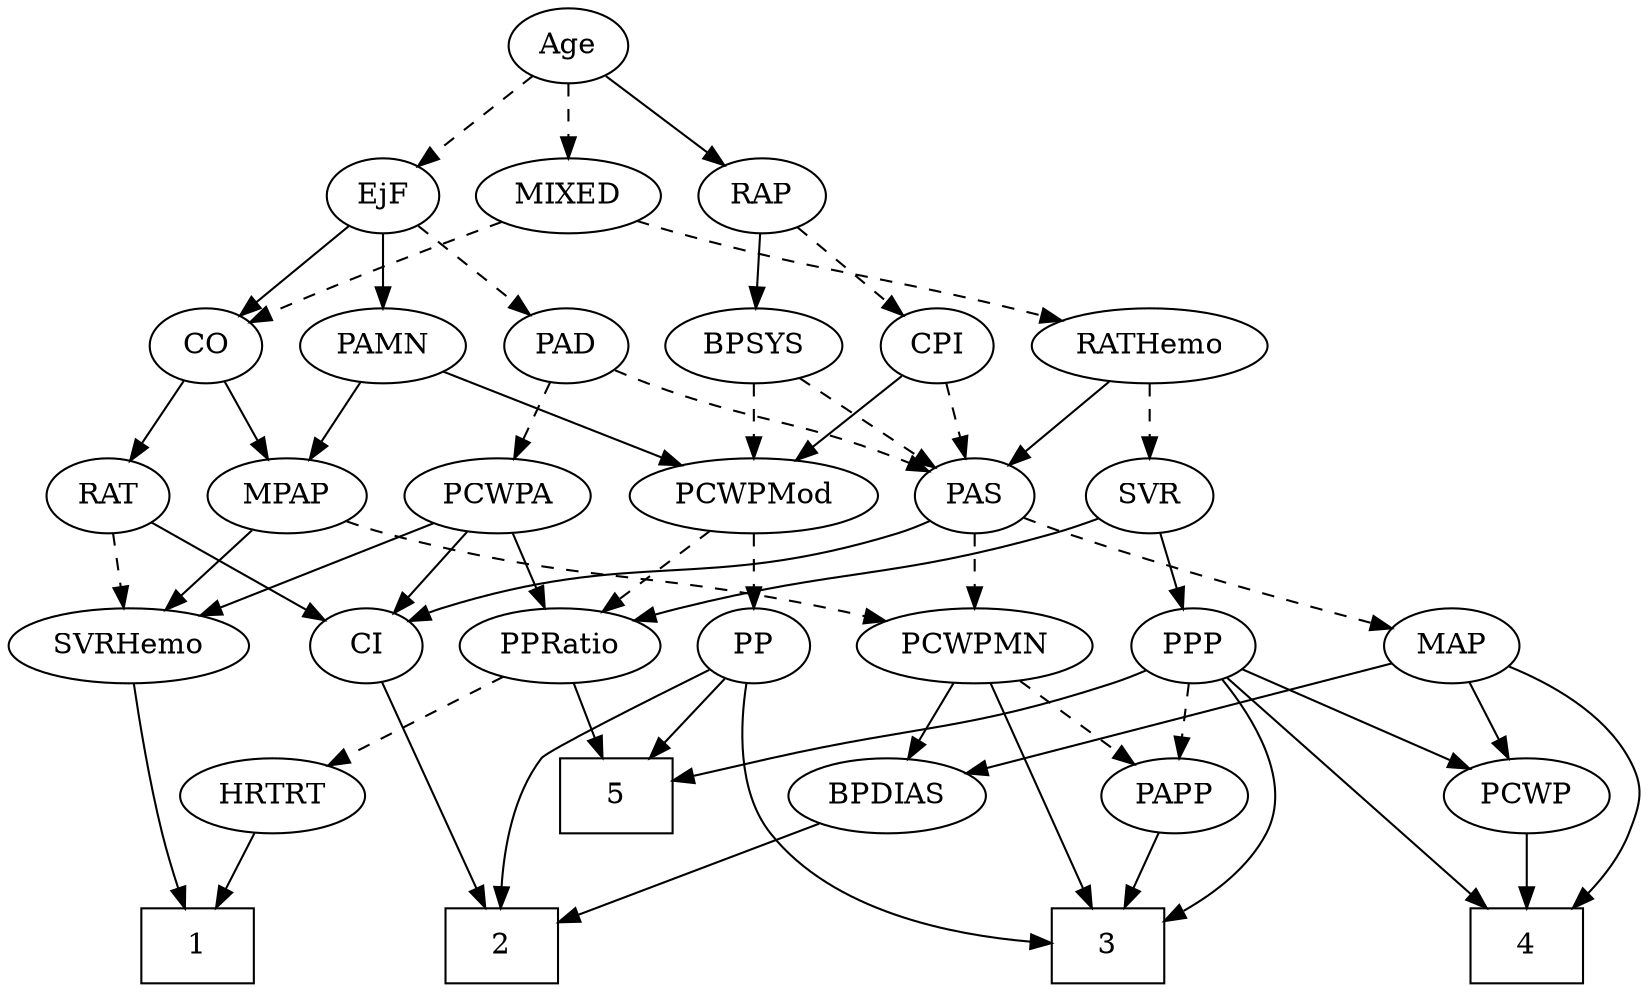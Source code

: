 strict digraph {
	graph [bb="0,0,723.15,468"];
	node [label="\N"];
	1	[height=0.5,
		pos="63.046,18",
		shape=box,
		width=0.75];
	2	[height=0.5,
		pos="203.05,18",
		shape=box,
		width=0.75];
	3	[height=0.5,
		pos="483.05,18",
		shape=box,
		width=0.75];
	4	[height=0.5,
		pos="674.05,18",
		shape=box,
		width=0.75];
	5	[height=0.5,
		pos="258.05,90",
		shape=box,
		width=0.75];
	Age	[height=0.5,
		pos="244.05,450",
		width=0.75];
	EjF	[height=0.5,
		pos="159.05,378",
		width=0.75];
	Age -> EjF	[pos="e,175.38,392.46 227.66,435.5 215.07,425.14 197.51,410.67 183.3,398.97",
		style=dashed];
	RAP	[height=0.5,
		pos="330.05,378",
		width=0.77632];
	Age -> RAP	[pos="e,313.22,392.69 260.63,435.5 273.28,425.21 290.9,410.86 305.23,399.2",
		style=solid];
	MIXED	[height=0.5,
		pos="244.05,378",
		width=1.1193];
	Age -> MIXED	[pos="e,244.05,396.1 244.05,431.7 244.05,423.98 244.05,414.71 244.05,406.11",
		style=dashed];
	PAD	[height=0.5,
		pos="242.05,306",
		width=0.79437];
	EjF -> PAD	[pos="e,225.68,320.8 175.44,363.17 187.49,353.01 204.07,339.03 217.67,327.56",
		style=dashed];
	CO	[height=0.5,
		pos="78.046,306",
		width=0.75];
	EjF -> CO	[pos="e,94.015,320.8 143.04,363.17 131.28,353.01 115.11,339.03 101.84,327.56",
		style=solid];
	PAMN	[height=0.5,
		pos="159.05,306",
		width=1.011];
	EjF -> PAMN	[pos="e,159.05,324.1 159.05,359.7 159.05,351.98 159.05,342.71 159.05,334.11",
		style=solid];
	BPSYS	[height=0.5,
		pos="326.05,306",
		width=1.0471];
	RAP -> BPSYS	[pos="e,327.02,324.1 329.06,359.7 328.62,351.98 328.09,342.71 327.59,334.11",
		style=solid];
	CPI	[height=0.5,
		pos="409.05,306",
		width=0.75];
	RAP -> CPI	[pos="e,393.35,320.91 346.03,362.83 357.46,352.71 373.01,338.93 385.8,327.59",
		style=dashed];
	MIXED -> CO	[pos="e,99.279,317.26 214.68,365.55 188.21,355.11 148.3,339.06 114.05,324 112.24,323.21 110.39,322.38 108.53,321.54",
		style=dashed];
	RATHemo	[height=0.5,
		pos="503.05,306",
		width=1.3721];
	MIXED -> RATHemo	[pos="e,466.31,318.08 274.21,366 280.4,363.89 286.91,361.79 293.05,360 359.7,340.6 377.93,341.77 445.05,324 448.82,323 452.72,321.93 456.63,\
320.84",
		style=dashed];
	MPAP	[height=0.5,
		pos="119.05,234",
		width=0.97491];
	PCWPMN	[height=0.5,
		pos="423.05,162",
		width=1.3902];
	MPAP -> PCWPMN	[pos="e,385.44,174.07 145.3,221.93 151.07,219.75 157.21,217.64 163.05,216 249.58,191.69 274.44,200.09 362.05,180 366.44,178.99 371,177.87 \
375.55,176.7",
		style=dashed];
	SVRHemo	[height=0.5,
		pos="50.046,162",
		width=1.3902];
	MPAP -> SVRHemo	[pos="e,66.277,179.47 103.73,217.46 94.873,208.48 83.54,196.98 73.571,186.87",
		style=solid];
	PAS	[height=0.5,
		pos="423.05,234",
		width=0.75];
	BPSYS -> PAS	[pos="e,405.26,247.84 346.14,290.5 360.85,279.89 380.92,265.4 396.88,253.88",
		style=dashed];
	PCWPMod	[height=0.5,
		pos="326.05,234",
		width=1.4443];
	BPSYS -> PCWPMod	[pos="e,326.05,252.1 326.05,287.7 326.05,279.98 326.05,270.71 326.05,262.11",
		style=dashed];
	PAD -> PAS	[pos="e,401.91,245.49 264.18,294.35 269.04,292.15 274.18,289.92 279.05,288 326.1,269.41 340.09,270.84 387.05,252 388.87,251.27 390.74,\
250.49 392.62,249.68",
		style=dashed];
	PCWPA	[height=0.5,
		pos="214.05,234",
		width=1.1555];
	PAD -> PCWPA	[pos="e,220.83,251.96 235.41,288.41 232.18,280.34 228.22,270.43 224.59,261.35",
		style=dashed];
	CO -> MPAP	[pos="e,109.3,251.63 87.555,288.76 92.503,280.32 98.663,269.8 104.22,260.31",
		style=solid];
	RAT	[height=0.5,
		pos="39.046,234",
		width=0.75827];
	CO -> RAT	[pos="e,48.042,251.15 69,288.76 64.226,280.19 58.264,269.49 52.919,259.9",
		style=solid];
	PAS -> PCWPMN	[pos="e,423.05,180.1 423.05,215.7 423.05,207.98 423.05,198.71 423.05,190.11",
		style=dashed];
	MAP	[height=0.5,
		pos="640.05,162",
		width=0.84854];
	PAS -> MAP	[pos="e,613,170.5 445.68,223.66 452.21,221.07 459.38,218.33 466.05,216 512.85,199.65 567.69,183.42 603.11,173.31",
		style=dashed];
	CI	[height=0.5,
		pos="156.05,162",
		width=0.75];
	PAS -> CI	[pos="e,176.61,173.83 402.48,222.17 397.52,219.88 392.18,217.65 387.05,216 303.17,188.96 275.93,207.04 192.05,180 190.12,179.38 188.17,\
178.68 186.21,177.92",
		style=solid];
	PAMN -> MPAP	[pos="e,128.46,251.47 149.57,288.41 144.78,280.04 138.88,269.71 133.54,260.37",
		style=solid];
	PAMN -> PCWPMod	[pos="e,294.14,248.37 185.88,293.75 212.5,282.59 253.68,265.33 284.52,252.41",
		style=solid];
	RATHemo -> PAS	[pos="e,438.7,248.7 484.89,289.12 473.47,279.12 458.62,266.13 446.34,255.38",
		style=solid];
	SVR	[height=0.5,
		pos="503.05,234",
		width=0.77632];
	RATHemo -> SVR	[pos="e,503.05,252.1 503.05,287.7 503.05,279.98 503.05,270.71 503.05,262.11",
		style=dashed];
	CPI -> PAS	[pos="e,419.59,252.28 412.43,288.05 413.98,280.35 415.84,271.03 417.57,262.36",
		style=dashed];
	CPI -> PCWPMod	[pos="e,345.02,251.01 392.65,291.17 381.3,281.6 365.95,268.65 352.84,257.6",
		style=solid];
	RAT -> SVRHemo	[pos="e,47.331,180.28 41.708,216.05 42.92,208.35 44.384,199.03 45.745,190.36",
		style=dashed];
	RAT -> CI	[pos="e,136.4,174.75 58.629,221.28 77.527,209.98 106.34,192.74 127.73,179.94",
		style=solid];
	PPP	[height=0.5,
		pos="522.05,162",
		width=0.75];
	SVR -> PPP	[pos="e,517.49,179.79 507.64,216.05 509.79,208.14 512.4,198.54 514.8,189.69",
		style=solid];
	PPRatio	[height=0.5,
		pos="241.05,162",
		width=1.1013];
	SVR -> PPRatio	[pos="e,270.92,174.02 479.99,223.3 473.31,220.71 465.95,218.06 459.05,216 385.44,194.09 364.02,200.63 290.05,180 286.92,179.13 283.71,\
178.17 280.49,177.16",
		style=solid];
	PP	[height=0.5,
		pos="326.05,162",
		width=0.75];
	PCWPMod -> PP	[pos="e,326.05,180.1 326.05,215.7 326.05,207.98 326.05,198.71 326.05,190.11",
		style=dashed];
	PCWPMod -> PPRatio	[pos="e,259.38,178.1 306.76,217.12 295.11,207.52 280.1,195.16 267.36,184.67",
		style=dashed];
	PCWPA -> SVRHemo	[pos="e,81.073,176.24 185.48,220.81 159.15,209.57 119.79,192.77 90.28,180.17",
		style=solid];
	PCWPA -> PPRatio	[pos="e,234.57,179.79 220.58,216.05 223.67,208.06 227.42,198.33 230.86,189.4",
		style=solid];
	PCWPA -> CI	[pos="e,168.63,178.19 200.59,216.76 193.06,207.68 183.55,196.19 175.25,186.18",
		style=solid];
	PCWPMN -> 3	[pos="e,475.75,36.268 430.16,144.15 440.44,119.84 459.53,74.66 471.74,45.753",
		style=solid];
	BPDIAS	[height=0.5,
		pos="383.05,90",
		width=1.1735];
	PCWPMN -> BPDIAS	[pos="e,392.64,107.79 413.36,144.05 408.65,135.8 402.87,125.7 397.64,116.54",
		style=solid];
	PAPP	[height=0.5,
		pos="513.05,90",
		width=0.88464];
	PCWPMN -> PAPP	[pos="e,494.96,105.07 443.02,145.46 455.89,135.46 472.75,122.34 486.71,111.48",
		style=dashed];
	SVRHemo -> 1	[pos="e,56.808,36.407 48.042,143.84 46.319,125.85 44.604,96.8 48.046,72 49.229,63.475 51.434,54.394 53.796,46.201",
		style=solid];
	BPDIAS -> 2	[pos="e,230.32,29.607 352.92,77.284 321.76,65.169 273.1,46.242 239.73,33.264",
		style=solid];
	MAP -> 4	[pos="e,693.52,36.082 665.06,151.58 683.39,143.2 706.94,128.98 718.05,108 725.53,93.86 723.48,87.049 718.05,72 714.29,61.6 707.51,51.8 \
700.38,43.522",
		style=solid];
	MAP -> BPDIAS	[pos="e,417.67,100.43 612.54,153.51 568.26,141.45 480.76,117.61 427.52,103.11",
		style=solid];
	PCWP	[height=0.5,
		pos="674.05,90",
		width=0.97491];
	MAP -> PCWP	[pos="e,665.81,107.96 648.1,144.41 652.07,136.25 656.94,126.22 661.39,117.07",
		style=solid];
	PP -> 2	[pos="e,202.51,36.204 304.72,150.72 275.11,136.35 224.82,111.62 222.05,108 208.55,90.425 204.14,65.394 202.91,46.351",
		style=solid];
	PP -> 3	[pos="e,455.8,19.962 322.1,144.02 318.63,124.57 316.29,92.708 332.05,72 358.76,36.879 410.45,24.937 445.84,20.931",
		style=solid];
	PP -> 5	[pos="e,274.76,108.2 311.96,146.5 303.25,137.54 291.86,125.81 281.8,115.45",
		style=solid];
	PPP -> 3	[pos="e,510.12,31.283 534.69,146.06 548.34,128.01 566.56,96.953 554.05,72 546.52,56.998 532.52,45.157 518.92,36.507",
		style=solid];
	PPP -> 4	[pos="e,655.7,36.142 537.18,146.87 563.07,122.68 616.15,73.084 648.07,43.268",
		style=solid];
	PPP -> 5	[pos="e,285.45,97.352 500.29,150.97 494.44,148.49 488.07,145.98 482.05,144 473.14,141.08 356.94,113.96 295.52,99.693",
		style=solid];
	PPP -> PCWP	[pos="e,648.76,102.64 543.82,150.97 568.86,139.44 610.28,120.37 639.68,106.83",
		style=solid];
	PPP -> PAPP	[pos="e,515.27,108.28 519.87,144.05 518.88,136.35 517.68,127.03 516.56,118.36",
		style=dashed];
	PPRatio -> 5	[pos="e,253.85,108.28 245.16,144.05 247.05,136.26 249.35,126.82 251.47,118.08",
		style=solid];
	HRTRT	[height=0.5,
		pos="97.046,90",
		width=1.1013];
	PPRatio -> HRTRT	[pos="e,123.42,103.82 214.97,148.32 191.87,137.09 157.95,120.61 132.41,108.19",
		style=dashed];
	PCWP -> 4	[pos="e,674.05,36.104 674.05,71.697 674.05,63.983 674.05,54.712 674.05,46.112",
		style=solid];
	CI -> 2	[pos="e,197.33,36.268 161.62,144.15 169.63,119.94 184.49,75.054 194.07,46.133",
		style=solid];
	PAPP -> 3	[pos="e,490.52,36.447 505.94,72.411 502.53,64.454 498.36,54.722 494.51,45.756",
		style=solid];
	HRTRT -> 1	[pos="e,71.436,36.275 88.815,72.055 84.947,64.091 80.245,54.411 75.922,45.51",
		style=solid];
}
